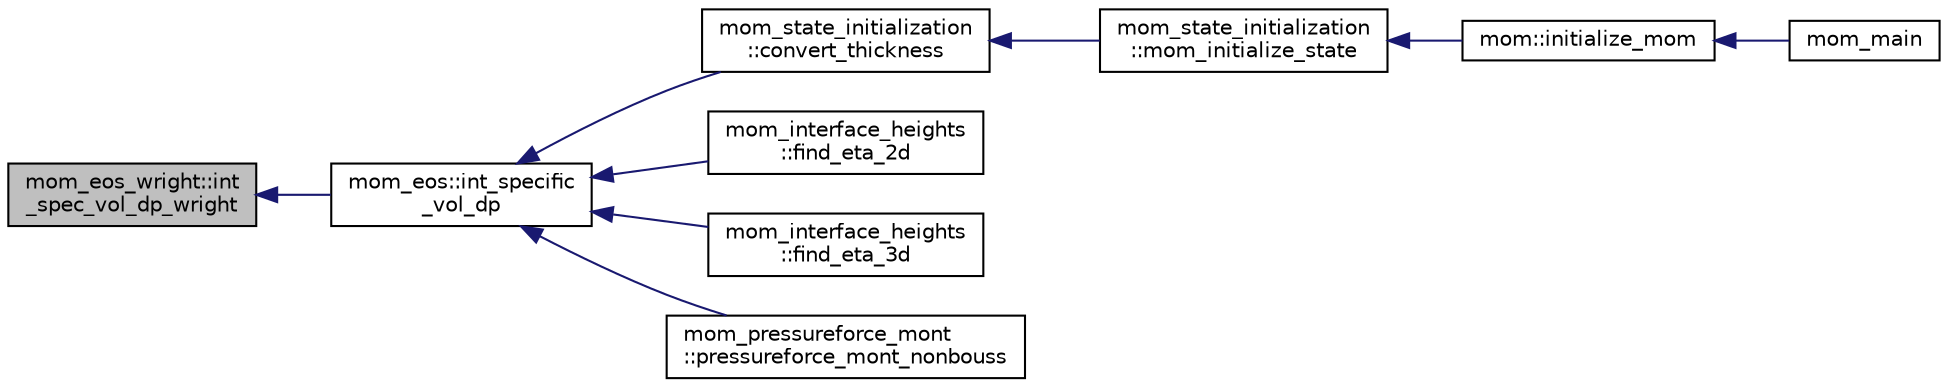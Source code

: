 digraph "mom_eos_wright::int_spec_vol_dp_wright"
{
 // INTERACTIVE_SVG=YES
  edge [fontname="Helvetica",fontsize="10",labelfontname="Helvetica",labelfontsize="10"];
  node [fontname="Helvetica",fontsize="10",shape=record];
  rankdir="LR";
  Node16 [label="mom_eos_wright::int\l_spec_vol_dp_wright",height=0.2,width=0.4,color="black", fillcolor="grey75", style="filled", fontcolor="black"];
  Node16 -> Node17 [dir="back",color="midnightblue",fontsize="10",style="solid",fontname="Helvetica"];
  Node17 [label="mom_eos::int_specific\l_vol_dp",height=0.2,width=0.4,color="black", fillcolor="white", style="filled",URL="$namespacemom__eos.html#a0670589d5ab62b8925545cee7eb33680",tooltip="Calls the appropriate subroutine to alculate analytical and nearly-analytical integrals in pressure a..."];
  Node17 -> Node18 [dir="back",color="midnightblue",fontsize="10",style="solid",fontname="Helvetica"];
  Node18 [label="mom_state_initialization\l::convert_thickness",height=0.2,width=0.4,color="black", fillcolor="white", style="filled",URL="$namespacemom__state__initialization.html#a490293ea820ae030d11f659c2ee8c85f"];
  Node18 -> Node19 [dir="back",color="midnightblue",fontsize="10",style="solid",fontname="Helvetica"];
  Node19 [label="mom_state_initialization\l::mom_initialize_state",height=0.2,width=0.4,color="black", fillcolor="white", style="filled",URL="$namespacemom__state__initialization.html#af4e854627c6572332ba3fd895f169321"];
  Node19 -> Node20 [dir="back",color="midnightblue",fontsize="10",style="solid",fontname="Helvetica"];
  Node20 [label="mom::initialize_mom",height=0.2,width=0.4,color="black", fillcolor="white", style="filled",URL="$namespacemom.html#a0be2869fef30e1e0604facfe1b41555d",tooltip="This subroutine initializes MOM. "];
  Node20 -> Node21 [dir="back",color="midnightblue",fontsize="10",style="solid",fontname="Helvetica"];
  Node21 [label="mom_main",height=0.2,width=0.4,color="black", fillcolor="white", style="filled",URL="$MOM__driver_8F90.html#a08fffeb2d8e8acbf9ed4609be6d258c6"];
  Node17 -> Node22 [dir="back",color="midnightblue",fontsize="10",style="solid",fontname="Helvetica"];
  Node22 [label="mom_interface_heights\l::find_eta_2d",height=0.2,width=0.4,color="black", fillcolor="white", style="filled",URL="$namespacemom__interface__heights.html#afbd50f85cffbd290c630c8241f3fc9df"];
  Node17 -> Node23 [dir="back",color="midnightblue",fontsize="10",style="solid",fontname="Helvetica"];
  Node23 [label="mom_interface_heights\l::find_eta_3d",height=0.2,width=0.4,color="black", fillcolor="white", style="filled",URL="$namespacemom__interface__heights.html#a914e07fc2e023e8a0f31fd840ad19f13"];
  Node17 -> Node24 [dir="back",color="midnightblue",fontsize="10",style="solid",fontname="Helvetica"];
  Node24 [label="mom_pressureforce_mont\l::pressureforce_mont_nonbouss",height=0.2,width=0.4,color="black", fillcolor="white", style="filled",URL="$namespacemom__pressureforce__mont.html#af536642cd29fc7ad6465c4f277ff0764",tooltip="Non-Boussinesq Montgomery-potential form of pressure gradient. "];
}
